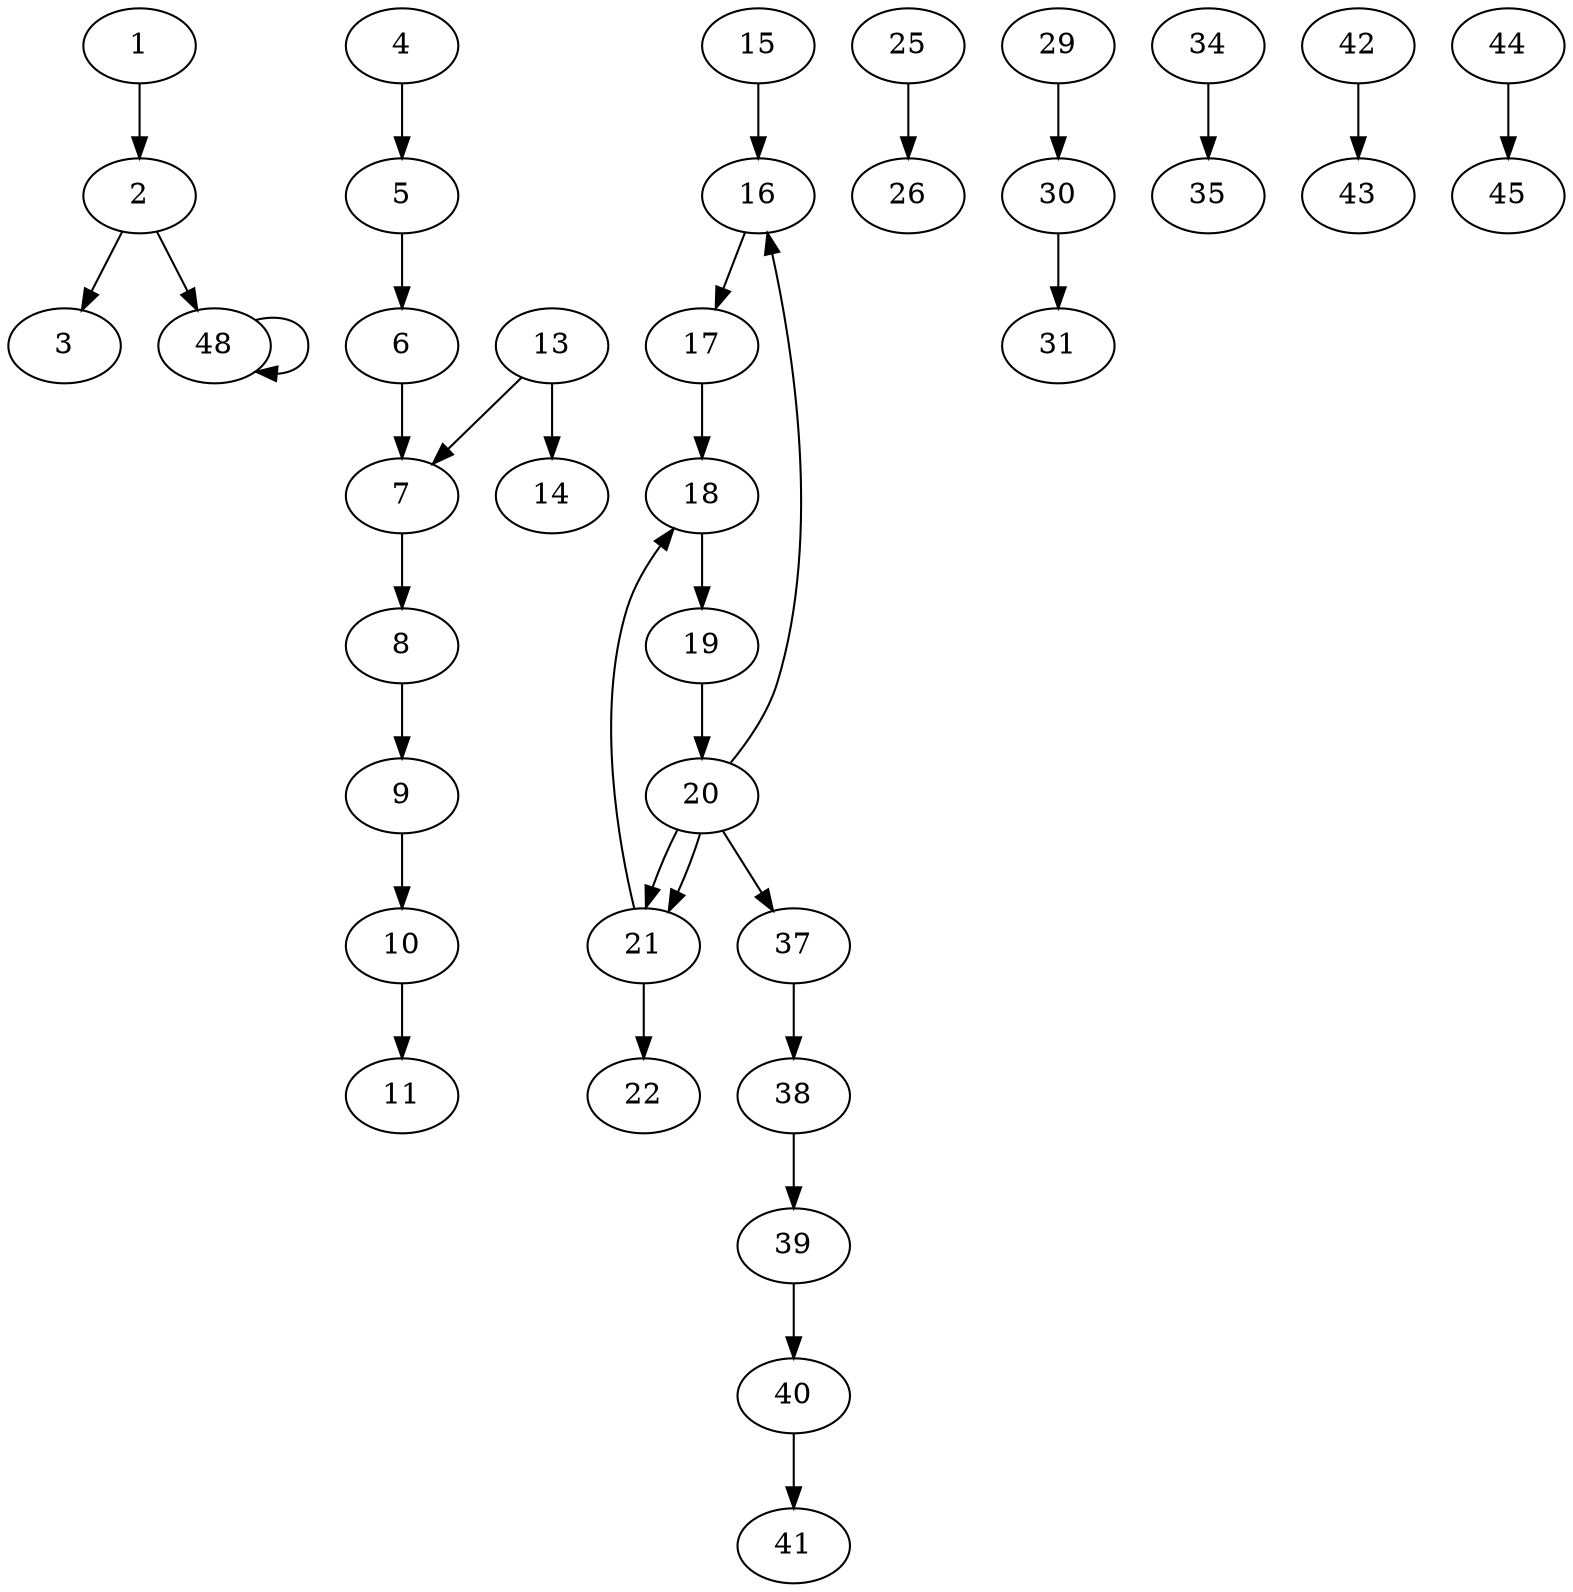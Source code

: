 digraph
{
1 -> 2
2 -> 3
2 -> 48
4 -> 5
5 -> 6
6 -> 7
7 -> 8
8 -> 9
9 -> 10
10 -> 11
13 -> 7
13 -> 14
15 -> 16
16 -> 17
17 -> 18
18 -> 19
19 -> 20
20 -> 16
20 -> 21
20 -> 21
20 -> 37
21 -> 18
21 -> 22
25 -> 26
29 -> 30
30 -> 31
34 -> 35
37 -> 38
38 -> 39
39 -> 40
40 -> 41
42 -> 43
44 -> 45
48 -> 48
}